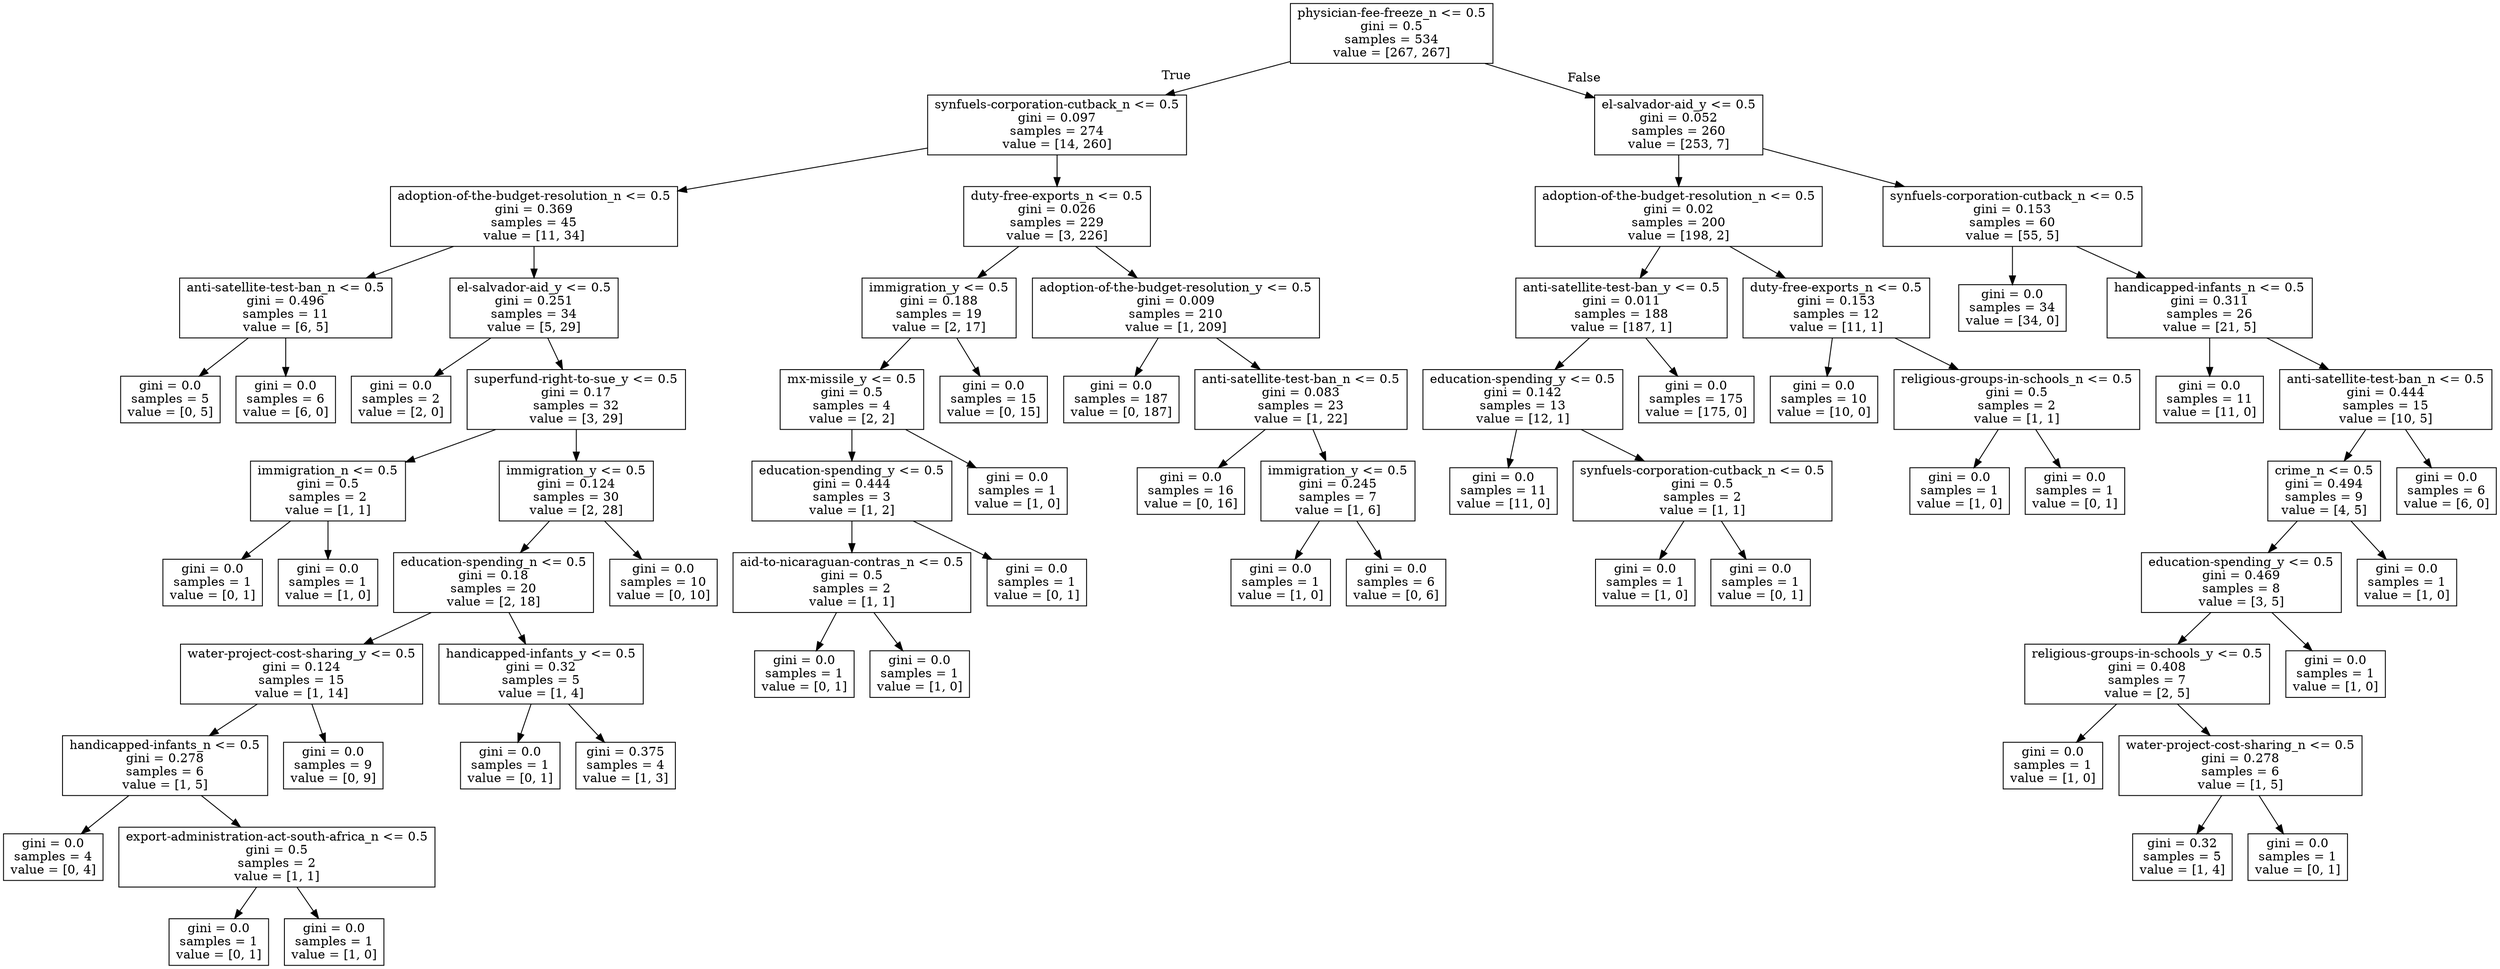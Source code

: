 digraph Tree {
node [shape=box] ;
0 [label="physician-fee-freeze_n <= 0.5\ngini = 0.5\nsamples = 534\nvalue = [267, 267]"] ;
1 [label="synfuels-corporation-cutback_n <= 0.5\ngini = 0.097\nsamples = 274\nvalue = [14, 260]"] ;
0 -> 1 [labeldistance=2.5, labelangle=45, headlabel="True"] ;
2 [label="adoption-of-the-budget-resolution_n <= 0.5\ngini = 0.369\nsamples = 45\nvalue = [11, 34]"] ;
1 -> 2 ;
3 [label="anti-satellite-test-ban_n <= 0.5\ngini = 0.496\nsamples = 11\nvalue = [6, 5]"] ;
2 -> 3 ;
4 [label="gini = 0.0\nsamples = 5\nvalue = [0, 5]"] ;
3 -> 4 ;
5 [label="gini = 0.0\nsamples = 6\nvalue = [6, 0]"] ;
3 -> 5 ;
6 [label="el-salvador-aid_y <= 0.5\ngini = 0.251\nsamples = 34\nvalue = [5, 29]"] ;
2 -> 6 ;
7 [label="gini = 0.0\nsamples = 2\nvalue = [2, 0]"] ;
6 -> 7 ;
8 [label="superfund-right-to-sue_y <= 0.5\ngini = 0.17\nsamples = 32\nvalue = [3, 29]"] ;
6 -> 8 ;
9 [label="immigration_n <= 0.5\ngini = 0.5\nsamples = 2\nvalue = [1, 1]"] ;
8 -> 9 ;
10 [label="gini = 0.0\nsamples = 1\nvalue = [0, 1]"] ;
9 -> 10 ;
11 [label="gini = 0.0\nsamples = 1\nvalue = [1, 0]"] ;
9 -> 11 ;
12 [label="immigration_y <= 0.5\ngini = 0.124\nsamples = 30\nvalue = [2, 28]"] ;
8 -> 12 ;
13 [label="education-spending_n <= 0.5\ngini = 0.18\nsamples = 20\nvalue = [2, 18]"] ;
12 -> 13 ;
14 [label="water-project-cost-sharing_y <= 0.5\ngini = 0.124\nsamples = 15\nvalue = [1, 14]"] ;
13 -> 14 ;
15 [label="handicapped-infants_n <= 0.5\ngini = 0.278\nsamples = 6\nvalue = [1, 5]"] ;
14 -> 15 ;
16 [label="gini = 0.0\nsamples = 4\nvalue = [0, 4]"] ;
15 -> 16 ;
17 [label="export-administration-act-south-africa_n <= 0.5\ngini = 0.5\nsamples = 2\nvalue = [1, 1]"] ;
15 -> 17 ;
18 [label="gini = 0.0\nsamples = 1\nvalue = [0, 1]"] ;
17 -> 18 ;
19 [label="gini = 0.0\nsamples = 1\nvalue = [1, 0]"] ;
17 -> 19 ;
20 [label="gini = 0.0\nsamples = 9\nvalue = [0, 9]"] ;
14 -> 20 ;
21 [label="handicapped-infants_y <= 0.5\ngini = 0.32\nsamples = 5\nvalue = [1, 4]"] ;
13 -> 21 ;
22 [label="gini = 0.0\nsamples = 1\nvalue = [0, 1]"] ;
21 -> 22 ;
23 [label="gini = 0.375\nsamples = 4\nvalue = [1, 3]"] ;
21 -> 23 ;
24 [label="gini = 0.0\nsamples = 10\nvalue = [0, 10]"] ;
12 -> 24 ;
25 [label="duty-free-exports_n <= 0.5\ngini = 0.026\nsamples = 229\nvalue = [3, 226]"] ;
1 -> 25 ;
26 [label="immigration_y <= 0.5\ngini = 0.188\nsamples = 19\nvalue = [2, 17]"] ;
25 -> 26 ;
27 [label="mx-missile_y <= 0.5\ngini = 0.5\nsamples = 4\nvalue = [2, 2]"] ;
26 -> 27 ;
28 [label="education-spending_y <= 0.5\ngini = 0.444\nsamples = 3\nvalue = [1, 2]"] ;
27 -> 28 ;
29 [label="aid-to-nicaraguan-contras_n <= 0.5\ngini = 0.5\nsamples = 2\nvalue = [1, 1]"] ;
28 -> 29 ;
30 [label="gini = 0.0\nsamples = 1\nvalue = [0, 1]"] ;
29 -> 30 ;
31 [label="gini = 0.0\nsamples = 1\nvalue = [1, 0]"] ;
29 -> 31 ;
32 [label="gini = 0.0\nsamples = 1\nvalue = [0, 1]"] ;
28 -> 32 ;
33 [label="gini = 0.0\nsamples = 1\nvalue = [1, 0]"] ;
27 -> 33 ;
34 [label="gini = 0.0\nsamples = 15\nvalue = [0, 15]"] ;
26 -> 34 ;
35 [label="adoption-of-the-budget-resolution_y <= 0.5\ngini = 0.009\nsamples = 210\nvalue = [1, 209]"] ;
25 -> 35 ;
36 [label="gini = 0.0\nsamples = 187\nvalue = [0, 187]"] ;
35 -> 36 ;
37 [label="anti-satellite-test-ban_n <= 0.5\ngini = 0.083\nsamples = 23\nvalue = [1, 22]"] ;
35 -> 37 ;
38 [label="gini = 0.0\nsamples = 16\nvalue = [0, 16]"] ;
37 -> 38 ;
39 [label="immigration_y <= 0.5\ngini = 0.245\nsamples = 7\nvalue = [1, 6]"] ;
37 -> 39 ;
40 [label="gini = 0.0\nsamples = 1\nvalue = [1, 0]"] ;
39 -> 40 ;
41 [label="gini = 0.0\nsamples = 6\nvalue = [0, 6]"] ;
39 -> 41 ;
42 [label="el-salvador-aid_y <= 0.5\ngini = 0.052\nsamples = 260\nvalue = [253, 7]"] ;
0 -> 42 [labeldistance=2.5, labelangle=-45, headlabel="False"] ;
43 [label="adoption-of-the-budget-resolution_n <= 0.5\ngini = 0.02\nsamples = 200\nvalue = [198, 2]"] ;
42 -> 43 ;
44 [label="anti-satellite-test-ban_y <= 0.5\ngini = 0.011\nsamples = 188\nvalue = [187, 1]"] ;
43 -> 44 ;
45 [label="education-spending_y <= 0.5\ngini = 0.142\nsamples = 13\nvalue = [12, 1]"] ;
44 -> 45 ;
46 [label="gini = 0.0\nsamples = 11\nvalue = [11, 0]"] ;
45 -> 46 ;
47 [label="synfuels-corporation-cutback_n <= 0.5\ngini = 0.5\nsamples = 2\nvalue = [1, 1]"] ;
45 -> 47 ;
48 [label="gini = 0.0\nsamples = 1\nvalue = [1, 0]"] ;
47 -> 48 ;
49 [label="gini = 0.0\nsamples = 1\nvalue = [0, 1]"] ;
47 -> 49 ;
50 [label="gini = 0.0\nsamples = 175\nvalue = [175, 0]"] ;
44 -> 50 ;
51 [label="duty-free-exports_n <= 0.5\ngini = 0.153\nsamples = 12\nvalue = [11, 1]"] ;
43 -> 51 ;
52 [label="gini = 0.0\nsamples = 10\nvalue = [10, 0]"] ;
51 -> 52 ;
53 [label="religious-groups-in-schools_n <= 0.5\ngini = 0.5\nsamples = 2\nvalue = [1, 1]"] ;
51 -> 53 ;
54 [label="gini = 0.0\nsamples = 1\nvalue = [1, 0]"] ;
53 -> 54 ;
55 [label="gini = 0.0\nsamples = 1\nvalue = [0, 1]"] ;
53 -> 55 ;
56 [label="synfuels-corporation-cutback_n <= 0.5\ngini = 0.153\nsamples = 60\nvalue = [55, 5]"] ;
42 -> 56 ;
57 [label="gini = 0.0\nsamples = 34\nvalue = [34, 0]"] ;
56 -> 57 ;
58 [label="handicapped-infants_n <= 0.5\ngini = 0.311\nsamples = 26\nvalue = [21, 5]"] ;
56 -> 58 ;
59 [label="gini = 0.0\nsamples = 11\nvalue = [11, 0]"] ;
58 -> 59 ;
60 [label="anti-satellite-test-ban_n <= 0.5\ngini = 0.444\nsamples = 15\nvalue = [10, 5]"] ;
58 -> 60 ;
61 [label="crime_n <= 0.5\ngini = 0.494\nsamples = 9\nvalue = [4, 5]"] ;
60 -> 61 ;
62 [label="education-spending_y <= 0.5\ngini = 0.469\nsamples = 8\nvalue = [3, 5]"] ;
61 -> 62 ;
63 [label="religious-groups-in-schools_y <= 0.5\ngini = 0.408\nsamples = 7\nvalue = [2, 5]"] ;
62 -> 63 ;
64 [label="gini = 0.0\nsamples = 1\nvalue = [1, 0]"] ;
63 -> 64 ;
65 [label="water-project-cost-sharing_n <= 0.5\ngini = 0.278\nsamples = 6\nvalue = [1, 5]"] ;
63 -> 65 ;
66 [label="gini = 0.32\nsamples = 5\nvalue = [1, 4]"] ;
65 -> 66 ;
67 [label="gini = 0.0\nsamples = 1\nvalue = [0, 1]"] ;
65 -> 67 ;
68 [label="gini = 0.0\nsamples = 1\nvalue = [1, 0]"] ;
62 -> 68 ;
69 [label="gini = 0.0\nsamples = 1\nvalue = [1, 0]"] ;
61 -> 69 ;
70 [label="gini = 0.0\nsamples = 6\nvalue = [6, 0]"] ;
60 -> 70 ;
}